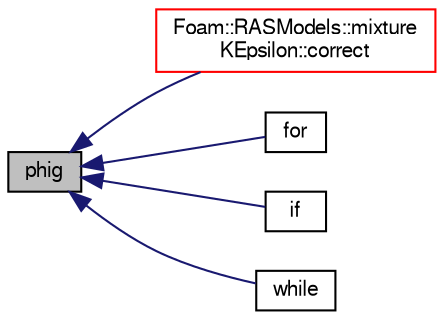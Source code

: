 digraph "phig"
{
  bgcolor="transparent";
  edge [fontname="FreeSans",fontsize="10",labelfontname="FreeSans",labelfontsize="10"];
  node [fontname="FreeSans",fontsize="10",shape=record];
  rankdir="LR";
  Node7 [label="phig",height=0.2,width=0.4,color="black", fillcolor="grey75", style="filled", fontcolor="black"];
  Node7 -> Node8 [dir="back",color="midnightblue",fontsize="10",style="solid",fontname="FreeSans"];
  Node8 [label="Foam::RASModels::mixture\lKEpsilon::correct",height=0.2,width=0.4,color="red",URL="$a31190.html#a3ae44b28050c3aa494c1d8e18cf618c1",tooltip="Solve the turbulence equations and correct the turbulence viscosity. "];
  Node7 -> Node10 [dir="back",color="midnightblue",fontsize="10",style="solid",fontname="FreeSans"];
  Node10 [label="for",height=0.2,width=0.4,color="black",URL="$a38084.html#af24e97c500d159f92c281d2129a10bb0"];
  Node7 -> Node11 [dir="back",color="midnightblue",fontsize="10",style="solid",fontname="FreeSans"];
  Node11 [label="if",height=0.2,width=0.4,color="black",URL="$a38147.html#ad2c73447184ec55867eae60d4f47bc84"];
  Node7 -> Node12 [dir="back",color="midnightblue",fontsize="10",style="solid",fontname="FreeSans"];
  Node12 [label="while",height=0.2,width=0.4,color="black",URL="$a38030.html#ab13470e79e249d04c443bf59be9ff31d"];
}
